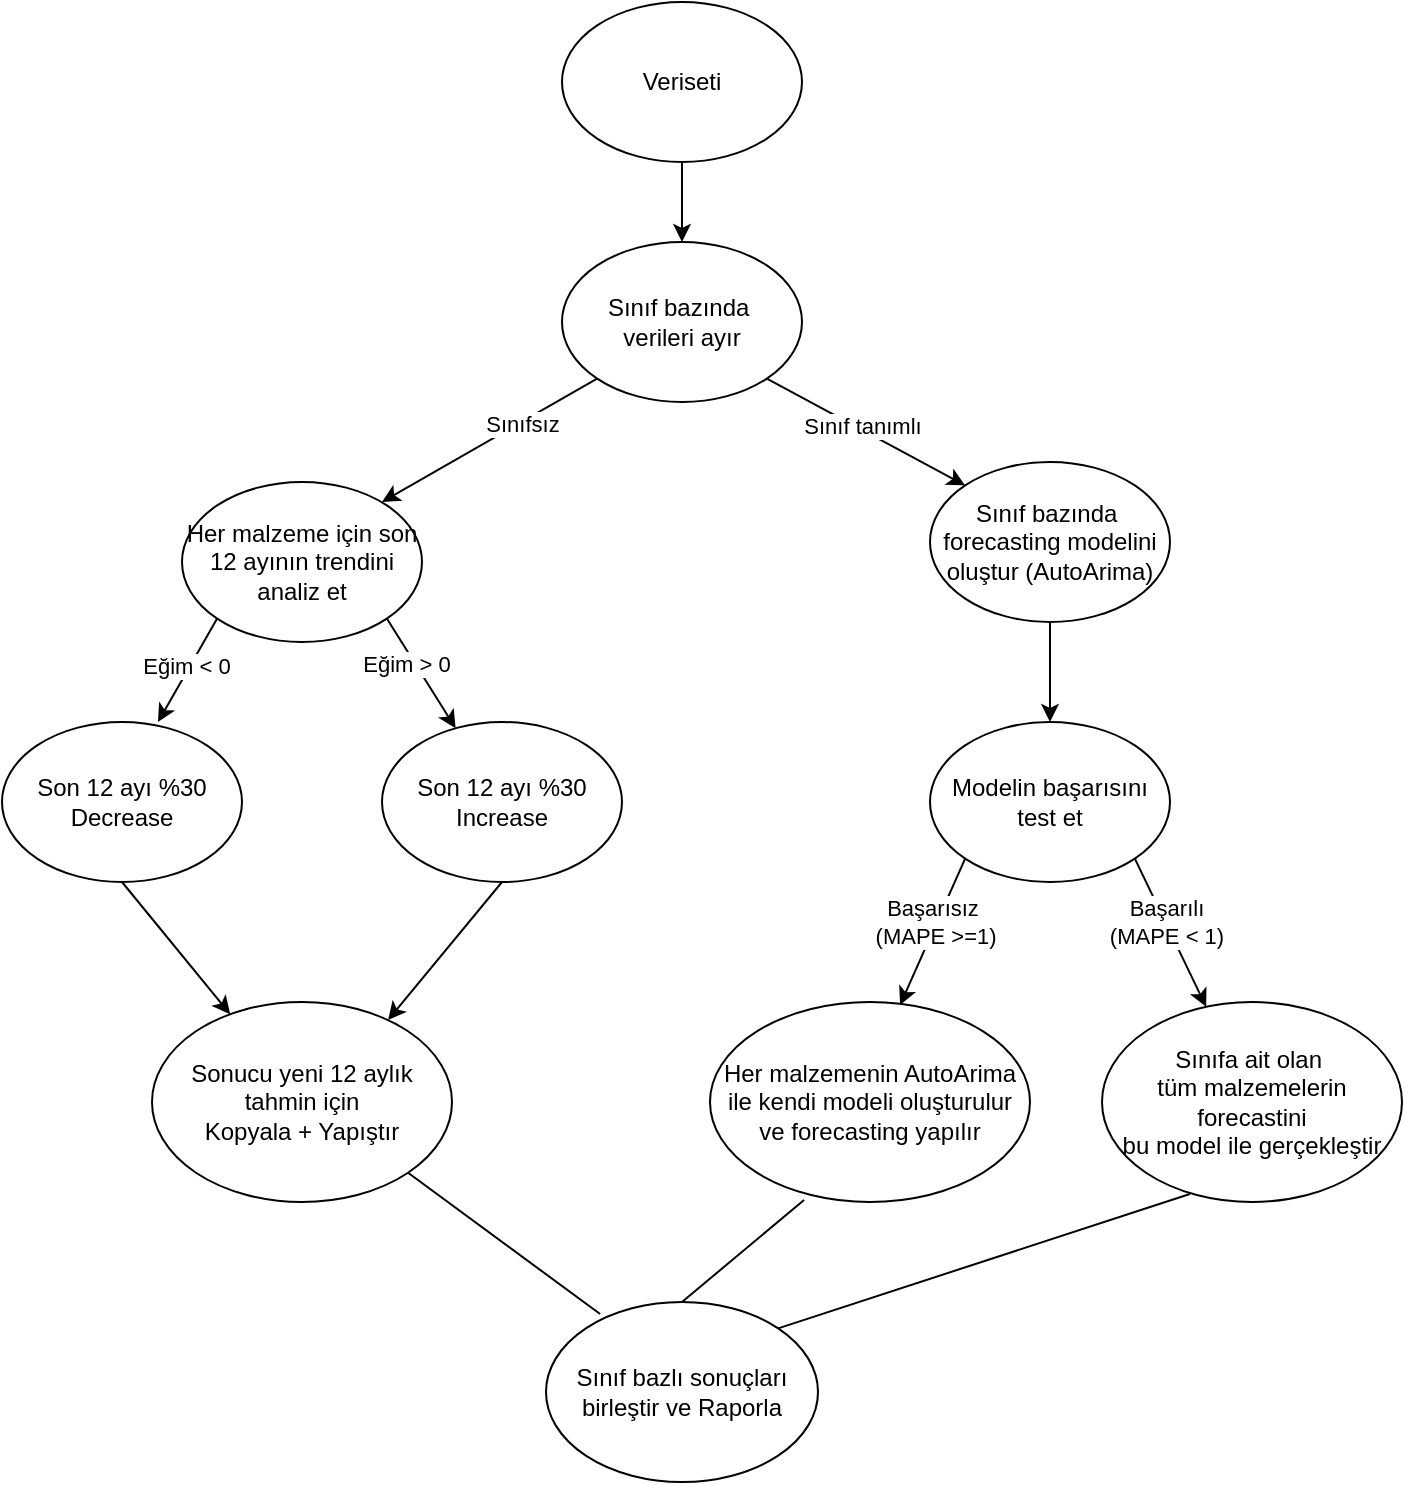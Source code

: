 <mxfile version="14.6.13" type="github">
  <diagram id="krepgb_9_Onmngpa86N_" name="Page-1">
    <mxGraphModel dx="1408" dy="877" grid="1" gridSize="10" guides="1" tooltips="1" connect="1" arrows="1" fold="1" page="1" pageScale="1" pageWidth="827" pageHeight="1169" math="0" shadow="0">
      <root>
        <mxCell id="0" />
        <mxCell id="1" parent="0" />
        <mxCell id="iU5XhAYsBSSaHnv5TW9Z-1" value="Veriseti" style="ellipse;whiteSpace=wrap;html=1;" vertex="1" parent="1">
          <mxGeometry x="340" y="60" width="120" height="80" as="geometry" />
        </mxCell>
        <mxCell id="iU5XhAYsBSSaHnv5TW9Z-2" value="Sınıf bazında&amp;nbsp;&lt;br&gt;verileri ayır" style="ellipse;whiteSpace=wrap;html=1;" vertex="1" parent="1">
          <mxGeometry x="340" y="180" width="120" height="80" as="geometry" />
        </mxCell>
        <mxCell id="iU5XhAYsBSSaHnv5TW9Z-3" value="Sınıf bazında&amp;nbsp;&lt;br&gt;forecasting modelini oluştur (AutoArima)" style="ellipse;whiteSpace=wrap;html=1;" vertex="1" parent="1">
          <mxGeometry x="524" y="290" width="120" height="80" as="geometry" />
        </mxCell>
        <mxCell id="iU5XhAYsBSSaHnv5TW9Z-4" value="Modelin başarısını test et" style="ellipse;whiteSpace=wrap;html=1;" vertex="1" parent="1">
          <mxGeometry x="524" y="420" width="120" height="80" as="geometry" />
        </mxCell>
        <mxCell id="iU5XhAYsBSSaHnv5TW9Z-5" value="Sınıfa ait olan&amp;nbsp;&lt;br&gt;tüm malzemelerin&lt;br&gt;forecastini&lt;br&gt;bu model ile gerçekleştir" style="ellipse;whiteSpace=wrap;html=1;" vertex="1" parent="1">
          <mxGeometry x="610" y="560" width="150" height="100" as="geometry" />
        </mxCell>
        <mxCell id="iU5XhAYsBSSaHnv5TW9Z-6" value="Her malzeme için son 12 ayının trendini analiz et" style="ellipse;whiteSpace=wrap;html=1;" vertex="1" parent="1">
          <mxGeometry x="150" y="300" width="120" height="80" as="geometry" />
        </mxCell>
        <mxCell id="iU5XhAYsBSSaHnv5TW9Z-7" value="Son 12 ayı %30 Increase&lt;span style=&quot;color: rgba(0 , 0 , 0 , 0) ; font-family: monospace ; font-size: 0px&quot;&gt;%3CmxGraphModel%3E%3Croot%3E%3CmxCell%20id%3D%220%22%2F%3E%3CmxCell%20id%3D%221%22%20parent%3D%220%22%2F%3E%3CmxCell%20id%3D%222%22%20value%3D%22Her%20malzeme%20i%C3%A7in%20son%2012%20ay%C4%B1n%C4%B1n%20trendini%20analiz%20et%22%20style%3D%22ellipse%3BwhiteSpace%3Dwrap%3Bhtml%3D1%3B%22%20vertex%3D%221%22%20parent%3D%221%22%3E%3CmxGeometry%20x%3D%22200%22%20y%3D%22270%22%20width%3D%22120%22%20height%3D%2280%22%20as%3D%22geometry%22%2F%3E%3C%2FmxCell%3E%3C%2Froot%3E%3C%2FmxGraphModel%3E&lt;/span&gt;" style="ellipse;whiteSpace=wrap;html=1;" vertex="1" parent="1">
          <mxGeometry x="250" y="420" width="120" height="80" as="geometry" />
        </mxCell>
        <mxCell id="iU5XhAYsBSSaHnv5TW9Z-8" value="Son 12 ayı %30 Decrease&lt;span style=&quot;color: rgba(0 , 0 , 0 , 0) ; font-family: monospace ; font-size: 0px&quot;&gt;%3CmxGraphModel%3E%3Croot%3E%3CmxCell%20id%3D%220%22%2F%3E%3CmxCell%20id%3D%221%22%20parent%3D%220%22%2F%3E%3CmxCell%20id%3D%222%22%20value%3D%22Her%20malzeme%20i%C3%A7in%20son%2012%20ay%C4%B1n%C4%B1n%20trendini%20analiz%20et%22%20style%3D%22ellipse%3BwhiteSpace%3Dwrap%3Bhtml%3D1%3B%22%20vertex%3D%221%22%20parent%3D%221%22%3E%3CmxGeometry%20x%3D%22200%22%20y%3D%22270%22%20width%3D%22120%22%20height%3D%2280%22%20as%3D%22geometry%22%2F%3E%3C%2FmxCell%3E%3C%2Froot%3E%3C%2FmxGraphModel%3E&lt;/span&gt;" style="ellipse;whiteSpace=wrap;html=1;" vertex="1" parent="1">
          <mxGeometry x="60" y="420" width="120" height="80" as="geometry" />
        </mxCell>
        <mxCell id="iU5XhAYsBSSaHnv5TW9Z-9" value="Sonucu yeni 12 aylık tahmin için &lt;br&gt;Kopyala + Yapıştır" style="ellipse;whiteSpace=wrap;html=1;" vertex="1" parent="1">
          <mxGeometry x="135" y="560" width="150" height="100" as="geometry" />
        </mxCell>
        <mxCell id="iU5XhAYsBSSaHnv5TW9Z-10" value="Her malzemenin AutoArima ile kendi modeli oluşturulur ve forecasting yapılır" style="ellipse;whiteSpace=wrap;html=1;" vertex="1" parent="1">
          <mxGeometry x="414" y="560" width="160" height="100" as="geometry" />
        </mxCell>
        <mxCell id="iU5XhAYsBSSaHnv5TW9Z-11" value="" style="endArrow=classic;html=1;entryX=0.5;entryY=0;entryDx=0;entryDy=0;exitX=0.5;exitY=1;exitDx=0;exitDy=0;" edge="1" parent="1" source="iU5XhAYsBSSaHnv5TW9Z-1" target="iU5XhAYsBSSaHnv5TW9Z-2">
          <mxGeometry width="50" height="50" relative="1" as="geometry">
            <mxPoint x="390" y="470" as="sourcePoint" />
            <mxPoint x="440" y="420" as="targetPoint" />
          </mxGeometry>
        </mxCell>
        <mxCell id="iU5XhAYsBSSaHnv5TW9Z-12" value="" style="endArrow=classic;html=1;exitX=0;exitY=1;exitDx=0;exitDy=0;" edge="1" parent="1" source="iU5XhAYsBSSaHnv5TW9Z-2">
          <mxGeometry width="50" height="50" relative="1" as="geometry">
            <mxPoint x="410" y="130" as="sourcePoint" />
            <mxPoint x="250" y="310" as="targetPoint" />
          </mxGeometry>
        </mxCell>
        <mxCell id="iU5XhAYsBSSaHnv5TW9Z-22" value="Sınıfsız" style="edgeLabel;html=1;align=center;verticalAlign=middle;resizable=0;points=[];" vertex="1" connectable="0" parent="iU5XhAYsBSSaHnv5TW9Z-12">
          <mxGeometry x="-0.066" y="-1" relative="1" as="geometry">
            <mxPoint x="13" y="-6" as="offset" />
          </mxGeometry>
        </mxCell>
        <mxCell id="iU5XhAYsBSSaHnv5TW9Z-13" value="" style="endArrow=classic;html=1;exitX=1;exitY=1;exitDx=0;exitDy=0;entryX=0;entryY=0;entryDx=0;entryDy=0;" edge="1" parent="1" source="iU5XhAYsBSSaHnv5TW9Z-2" target="iU5XhAYsBSSaHnv5TW9Z-3">
          <mxGeometry width="50" height="50" relative="1" as="geometry">
            <mxPoint x="367.574" y="238.284" as="sourcePoint" />
            <mxPoint x="260" y="320" as="targetPoint" />
          </mxGeometry>
        </mxCell>
        <mxCell id="iU5XhAYsBSSaHnv5TW9Z-21" value="Sınıf tanımlı" style="edgeLabel;html=1;align=center;verticalAlign=middle;resizable=0;points=[];" vertex="1" connectable="0" parent="iU5XhAYsBSSaHnv5TW9Z-13">
          <mxGeometry x="-0.178" y="3" relative="1" as="geometry">
            <mxPoint x="5" y="4" as="offset" />
          </mxGeometry>
        </mxCell>
        <mxCell id="iU5XhAYsBSSaHnv5TW9Z-14" value="" style="endArrow=classic;html=1;exitX=0.5;exitY=1;exitDx=0;exitDy=0;entryX=0.5;entryY=0;entryDx=0;entryDy=0;" edge="1" parent="1" source="iU5XhAYsBSSaHnv5TW9Z-3" target="iU5XhAYsBSSaHnv5TW9Z-4">
          <mxGeometry width="50" height="50" relative="1" as="geometry">
            <mxPoint x="429.996" y="300.004" as="sourcePoint" />
            <mxPoint x="590" y="400" as="targetPoint" />
          </mxGeometry>
        </mxCell>
        <mxCell id="iU5XhAYsBSSaHnv5TW9Z-15" value="" style="endArrow=classic;html=1;exitX=1;exitY=1;exitDx=0;exitDy=0;" edge="1" parent="1" source="iU5XhAYsBSSaHnv5TW9Z-6" target="iU5XhAYsBSSaHnv5TW9Z-7">
          <mxGeometry width="50" height="50" relative="1" as="geometry">
            <mxPoint x="462.426" y="248.284" as="sourcePoint" />
            <mxPoint x="561.574" y="321.716" as="targetPoint" />
          </mxGeometry>
        </mxCell>
        <mxCell id="iU5XhAYsBSSaHnv5TW9Z-25" value="Eğim &amp;gt; 0" style="edgeLabel;html=1;align=center;verticalAlign=middle;resizable=0;points=[];" vertex="1" connectable="0" parent="iU5XhAYsBSSaHnv5TW9Z-15">
          <mxGeometry x="-0.248" y="-4" relative="1" as="geometry">
            <mxPoint as="offset" />
          </mxGeometry>
        </mxCell>
        <mxCell id="iU5XhAYsBSSaHnv5TW9Z-16" value="" style="endArrow=classic;html=1;exitX=0;exitY=1;exitDx=0;exitDy=0;entryX=0.65;entryY=0;entryDx=0;entryDy=0;entryPerimeter=0;" edge="1" parent="1" source="iU5XhAYsBSSaHnv5TW9Z-6" target="iU5XhAYsBSSaHnv5TW9Z-8">
          <mxGeometry width="50" height="50" relative="1" as="geometry">
            <mxPoint x="472.426" y="258.284" as="sourcePoint" />
            <mxPoint x="571.574" y="331.716" as="targetPoint" />
          </mxGeometry>
        </mxCell>
        <mxCell id="iU5XhAYsBSSaHnv5TW9Z-26" value="Eğim &amp;lt; 0" style="edgeLabel;html=1;align=center;verticalAlign=middle;resizable=0;points=[];" vertex="1" connectable="0" parent="iU5XhAYsBSSaHnv5TW9Z-16">
          <mxGeometry x="-0.049" y="-2" relative="1" as="geometry">
            <mxPoint as="offset" />
          </mxGeometry>
        </mxCell>
        <mxCell id="iU5XhAYsBSSaHnv5TW9Z-17" value="" style="endArrow=classic;html=1;exitX=0.5;exitY=1;exitDx=0;exitDy=0;entryX=0.787;entryY=0.09;entryDx=0;entryDy=0;entryPerimeter=0;" edge="1" parent="1" source="iU5XhAYsBSSaHnv5TW9Z-7" target="iU5XhAYsBSSaHnv5TW9Z-9">
          <mxGeometry width="50" height="50" relative="1" as="geometry">
            <mxPoint x="482.426" y="268.284" as="sourcePoint" />
            <mxPoint x="230" y="540" as="targetPoint" />
          </mxGeometry>
        </mxCell>
        <mxCell id="iU5XhAYsBSSaHnv5TW9Z-18" value="" style="endArrow=classic;html=1;exitX=0.5;exitY=1;exitDx=0;exitDy=0;" edge="1" parent="1" source="iU5XhAYsBSSaHnv5TW9Z-8" target="iU5XhAYsBSSaHnv5TW9Z-9">
          <mxGeometry width="50" height="50" relative="1" as="geometry">
            <mxPoint x="492.426" y="278.284" as="sourcePoint" />
            <mxPoint x="591.574" y="351.716" as="targetPoint" />
          </mxGeometry>
        </mxCell>
        <mxCell id="iU5XhAYsBSSaHnv5TW9Z-19" value="" style="endArrow=classic;html=1;exitX=0;exitY=1;exitDx=0;exitDy=0;entryX=0.594;entryY=0.015;entryDx=0;entryDy=0;entryPerimeter=0;" edge="1" parent="1" source="iU5XhAYsBSSaHnv5TW9Z-4" target="iU5XhAYsBSSaHnv5TW9Z-10">
          <mxGeometry width="50" height="50" relative="1" as="geometry">
            <mxPoint x="502.426" y="288.284" as="sourcePoint" />
            <mxPoint x="601.574" y="361.716" as="targetPoint" />
          </mxGeometry>
        </mxCell>
        <mxCell id="iU5XhAYsBSSaHnv5TW9Z-24" value="Başarısız&lt;br&gt;&amp;nbsp;(MAPE &amp;gt;=1)" style="edgeLabel;html=1;align=center;verticalAlign=middle;resizable=0;points=[];" vertex="1" connectable="0" parent="iU5XhAYsBSSaHnv5TW9Z-19">
          <mxGeometry x="-0.187" y="-3" relative="1" as="geometry">
            <mxPoint x="-1" y="3" as="offset" />
          </mxGeometry>
        </mxCell>
        <mxCell id="iU5XhAYsBSSaHnv5TW9Z-20" value="" style="endArrow=classic;html=1;exitX=1;exitY=1;exitDx=0;exitDy=0;" edge="1" parent="1" source="iU5XhAYsBSSaHnv5TW9Z-4" target="iU5XhAYsBSSaHnv5TW9Z-5">
          <mxGeometry width="50" height="50" relative="1" as="geometry">
            <mxPoint x="512.426" y="298.284" as="sourcePoint" />
            <mxPoint x="611.574" y="371.716" as="targetPoint" />
          </mxGeometry>
        </mxCell>
        <mxCell id="iU5XhAYsBSSaHnv5TW9Z-23" value="Başarılı &lt;br&gt;(MAPE &amp;lt; 1)" style="edgeLabel;html=1;align=center;verticalAlign=middle;resizable=0;points=[];" vertex="1" connectable="0" parent="iU5XhAYsBSSaHnv5TW9Z-20">
          <mxGeometry x="-0.071" y="-3" relative="1" as="geometry">
            <mxPoint x="2" y="-4" as="offset" />
          </mxGeometry>
        </mxCell>
        <mxCell id="iU5XhAYsBSSaHnv5TW9Z-27" value="Sınıf bazlı sonuçları birleştir ve Raporla" style="ellipse;whiteSpace=wrap;html=1;" vertex="1" parent="1">
          <mxGeometry x="332" y="710" width="136" height="90" as="geometry" />
        </mxCell>
        <mxCell id="iU5XhAYsBSSaHnv5TW9Z-31" value="" style="endArrow=none;html=1;exitX=1;exitY=1;exitDx=0;exitDy=0;entryX=0.199;entryY=0.067;entryDx=0;entryDy=0;entryPerimeter=0;" edge="1" parent="1" source="iU5XhAYsBSSaHnv5TW9Z-9" target="iU5XhAYsBSSaHnv5TW9Z-27">
          <mxGeometry width="50" height="50" relative="1" as="geometry">
            <mxPoint x="390" y="470" as="sourcePoint" />
            <mxPoint x="440" y="420" as="targetPoint" />
          </mxGeometry>
        </mxCell>
        <mxCell id="iU5XhAYsBSSaHnv5TW9Z-32" value="" style="endArrow=none;html=1;exitX=0.294;exitY=0.99;exitDx=0;exitDy=0;entryX=0.5;entryY=0;entryDx=0;entryDy=0;exitPerimeter=0;" edge="1" parent="1" source="iU5XhAYsBSSaHnv5TW9Z-10" target="iU5XhAYsBSSaHnv5TW9Z-27">
          <mxGeometry width="50" height="50" relative="1" as="geometry">
            <mxPoint x="268.313" y="633.409" as="sourcePoint" />
            <mxPoint x="369.064" y="726.03" as="targetPoint" />
          </mxGeometry>
        </mxCell>
        <mxCell id="iU5XhAYsBSSaHnv5TW9Z-33" value="" style="endArrow=none;html=1;exitX=0.293;exitY=0.96;exitDx=0;exitDy=0;entryX=1;entryY=0;entryDx=0;entryDy=0;exitPerimeter=0;" edge="1" parent="1" source="iU5XhAYsBSSaHnv5TW9Z-5" target="iU5XhAYsBSSaHnv5TW9Z-27">
          <mxGeometry width="50" height="50" relative="1" as="geometry">
            <mxPoint x="278.313" y="643.409" as="sourcePoint" />
            <mxPoint x="379.064" y="736.03" as="targetPoint" />
          </mxGeometry>
        </mxCell>
      </root>
    </mxGraphModel>
  </diagram>
</mxfile>
